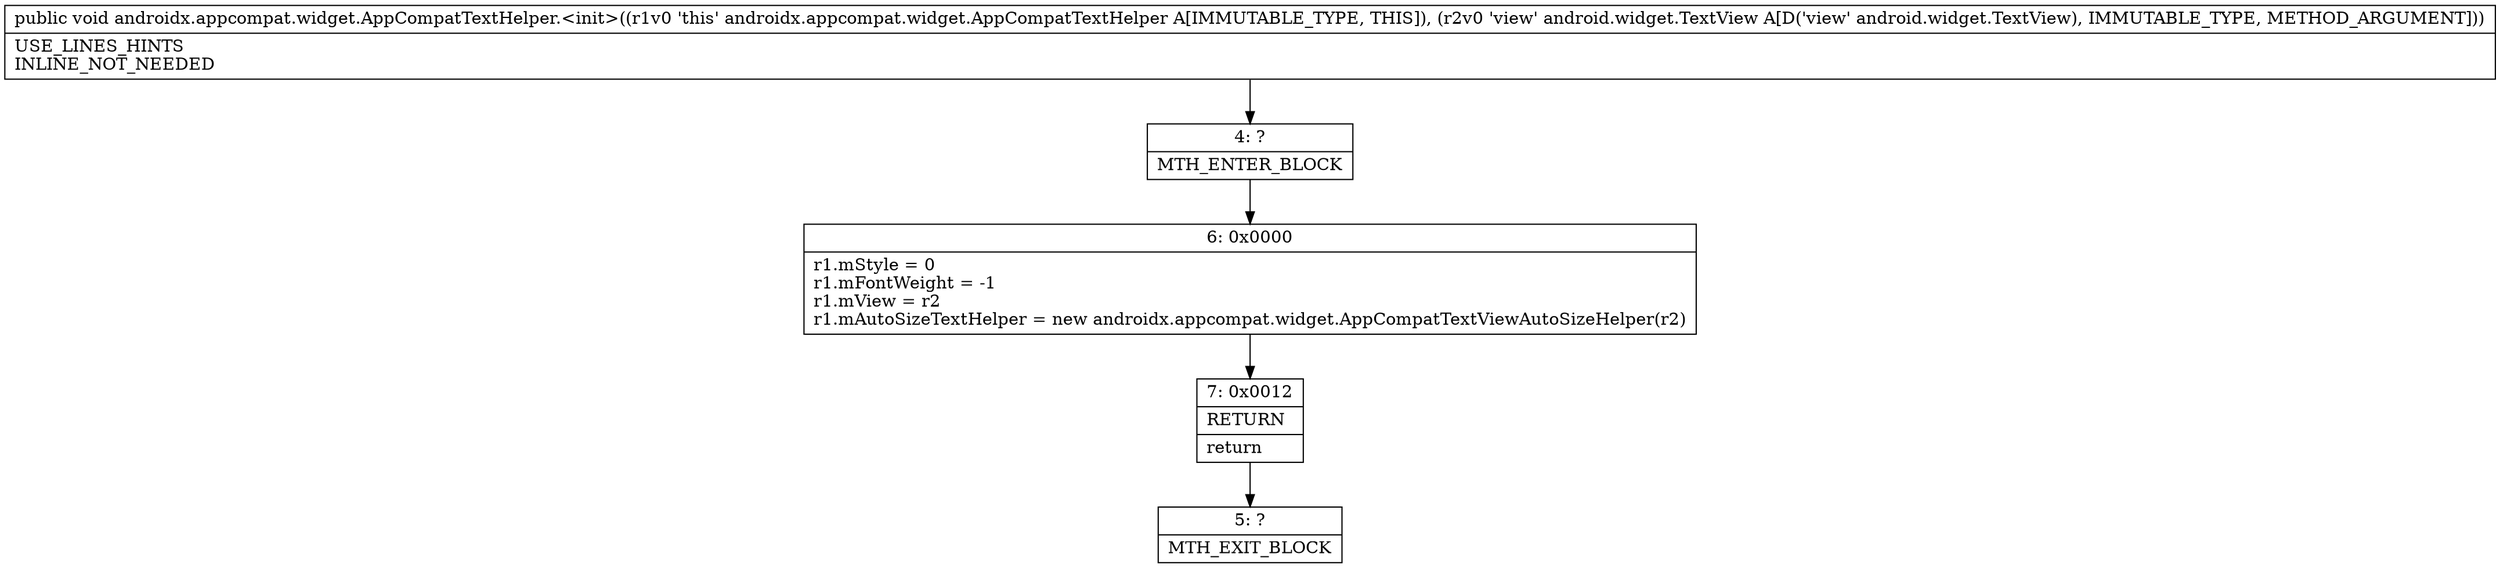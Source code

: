 digraph "CFG forandroidx.appcompat.widget.AppCompatTextHelper.\<init\>(Landroid\/widget\/TextView;)V" {
Node_4 [shape=record,label="{4\:\ ?|MTH_ENTER_BLOCK\l}"];
Node_6 [shape=record,label="{6\:\ 0x0000|r1.mStyle = 0\lr1.mFontWeight = \-1\lr1.mView = r2\lr1.mAutoSizeTextHelper = new androidx.appcompat.widget.AppCompatTextViewAutoSizeHelper(r2)\l}"];
Node_7 [shape=record,label="{7\:\ 0x0012|RETURN\l|return\l}"];
Node_5 [shape=record,label="{5\:\ ?|MTH_EXIT_BLOCK\l}"];
MethodNode[shape=record,label="{public void androidx.appcompat.widget.AppCompatTextHelper.\<init\>((r1v0 'this' androidx.appcompat.widget.AppCompatTextHelper A[IMMUTABLE_TYPE, THIS]), (r2v0 'view' android.widget.TextView A[D('view' android.widget.TextView), IMMUTABLE_TYPE, METHOD_ARGUMENT]))  | USE_LINES_HINTS\lINLINE_NOT_NEEDED\l}"];
MethodNode -> Node_4;Node_4 -> Node_6;
Node_6 -> Node_7;
Node_7 -> Node_5;
}

